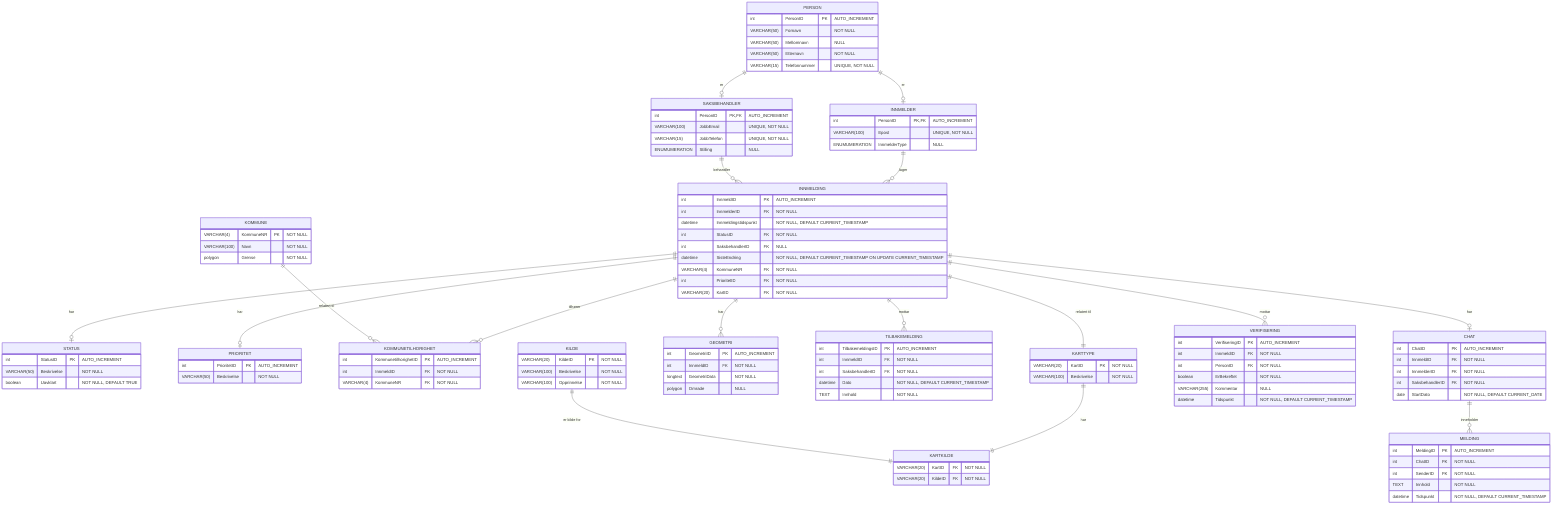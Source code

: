 %%{init: {'themeCSS': 
[
'[id|=entity-PRIORITET] .er.entityBox { fill: #fae4aa; }',
'[id|=entity-STATUS] .er.entityBox { fill: #fae4aa; }',
'[id|=entity-KARTTYPE] .er.entityBox { fill: #fae4aa; }',
'[id|=entity-KOMMUNE] .er.entityBox { fill: #fae4aa; }',
'[id|=entity-INNMELDERTYPE] .er.entityBox { fill: #fae4aa; }',
'[id|=entity-SAKSBEHANDLERTYPE] .er.entityBox { fill: #fae4aa; }',
'[id|=entity-KARTKILDE] .er.entityBox { fill: #9bfa9b; }',
'[id|=entity-KOMMUNETILHORIGHET] .er.entityBox { fill: #9bfa9b; }'
] }}%%

erDiagram

    PERSON {
        int PersonID PK "AUTO_INCREMENT"
        VARCHAR(50) Fornavn "NOT NULL"
        VARCHAR(50) Mellomnavn "NULL"
        VARCHAR(50) Etternavn "NOT NULL"
        VARCHAR(15) Telefonnummer "UNIQUE, NOT NULL"
    }
    PERSON ||--|O INNMELDER : "er"
    PERSON ||--|O SAKSBEHANDLER : "er"
    INNMELDER ||--o{ INNMELDING : "lager"
    INNMELDER {
        int PersonID PK, FK "AUTO_INCREMENT"
        VARCHAR(100) Epost "UNIQUE, NOT NULL"
        ENUMUMERATION InnmelderType "NULL"
    }

    SAKSBEHANDLER ||--o{ INNMELDING : "behandler"
    SAKSBEHANDLER {
        int PersonID PK, FK "AUTO_INCREMENT"
        VARCHAR(100) JobbEmail "UNIQUE, NOT NULL"
        VARCHAR(15) JobbTelefon "UNIQUE, NOT NULL"
        ENUMUMERATION Stilling "NULL"
    }

    INNMELDING ||--o| STATUS : "har"
    INNMELDING ||--o| PRIORITET : "har"
    INNMELDING ||--o{ KOMMUNETILHORIGHET : "tilhører"
    INNMELDING ||--|| KARTTYPE : "relatert til"
    INNMELDING ||--o{ GEOMETRI : "har"
    INNMELDING ||--o{ TILBAKEMELDING : "mottar"
    INNMELDING ||--o| CHAT : "har"
    INNMELDING ||--o{ VERIFISERING : "mottar"
    INNMELDING {
        int InnmeldID PK "AUTO_INCREMENT"
        int InnmelderID FK "NOT NULL"
        datetime Innmeldingstidspunkt "NOT NULL, DEFAULT CURRENT_TIMESTAMP"
        int StatusID FK "NOT NULL"
        int SaksbehandlerID FK "NULL"
        datetime SisteEndring "NOT NULL, DEFAULT CURRENT_TIMESTAMP ON UPDATE CURRENT_TIMESTAMP"
        VARCHAR(4) KommuneNR FK "NOT NULL"
        int PrioritetID FK "NOT NULL"
        VARCHAR(20) KartID FK "NOT NULL"
    }

    STATUS {
        int StatusID PK "AUTO_INCREMENT"
        VARCHAR(50) Beskrivelse "NOT NULL"
        boolean Uavklart "NOT NULL, DEFAULT TRUE"
    }

    PRIORITET {
        int PrioritetID PK "AUTO_INCREMENT"
        VARCHAR(50) Beskrivelse "NOT NULL"
    }

    GEOMETRI {
        int GeometriID PK "AUTO_INCREMENT"
        int InnmeldID FK "NOT NULL"
        longtext GeometriData "NOT NULL"
        polygon Omrade "NULL"
    }

    KOMMUNE ||--o{ KOMMUNETILHORIGHET : "relatert til" 
    KOMMUNE {
        VARCHAR(4) KommuneNR PK "NOT NULL"
        VARCHAR(100) Navn "NOT NULL"
        polygon Grense "NOT NULL"
    }

    KOMMUNETILHORIGHET {
        int KommunetilhorighetID PK "AUTO_INCREMENT"
        int InnmeldID FK "NOT NULL"
        VARCHAR(4) KommuneNR FK "NOT NULL"
    }

    KARTTYPE ||--|| KARTKILDE : "har"
    KILDE ||--|| KARTKILDE : "er kilde for"
    
    KARTTYPE {
        VARCHAR(20) KartID PK "NOT NULL"
        VARCHAR(100) Beskrivelse "NOT NULL"
    }

    KILDE {
        VARCHAR(20) KildeID PK "NOT NULL"
        VARCHAR(100) Beskrivelse "NOT NULL"
        VARCHAR(100) Opprinnelse "NOT NULL"
    }

    KARTKILDE {
        VARCHAR(20) KartID FK "NOT NULL"
        VARCHAR(20) KildeID FK "NOT NULL"
    }

    CHAT ||--o{ MELDING : "inneholder"
    CHAT {
        int ChatID PK "AUTO_INCREMENT"
        int InnmeldID FK "NOT NULL"
        int InnmelderID FK "NOT NULL"
        int SaksbehandlerID FK "NOT NULL"
        date StartDato "NOT NULL, DEFAULT CURRENT_DATE"
    }

    MELDING {
        int MeldingID PK "AUTO_INCREMENT"
        int ChatID FK "NOT NULL"
        int SenderID FK "NOT NULL"
        TEXT Innhold "NOT NULL"
        datetime Tidspunkt "NOT NULL, DEFAULT CURRENT_TIMESTAMP"
    }

    TILBAKEMELDING {
        int TilbakemeldingsID PK "AUTO_INCREMENT"
        int InnmeldID FK "NOT NULL"
        int SaksbehandlerID FK "NOT NULL"
        datetime Dato "NOT NULL, DEFAULT CURRENT_TIMESTAMP"
        TEXT Innhold "NOT NULL"
    }

    VERIFISERING {
        int VerifiseringID PK "AUTO_INCREMENT"
        int InnmeldID FK "NOT NULL"
        int PersonID FK "NOT NULL"
        boolean ErBekreftet "NOT NULL"
        VARCHAR(255) Kommentar "NULL"
        datetime Tidspunkt "NOT NULL, DEFAULT CURRENT_TIMESTAMP"
    }